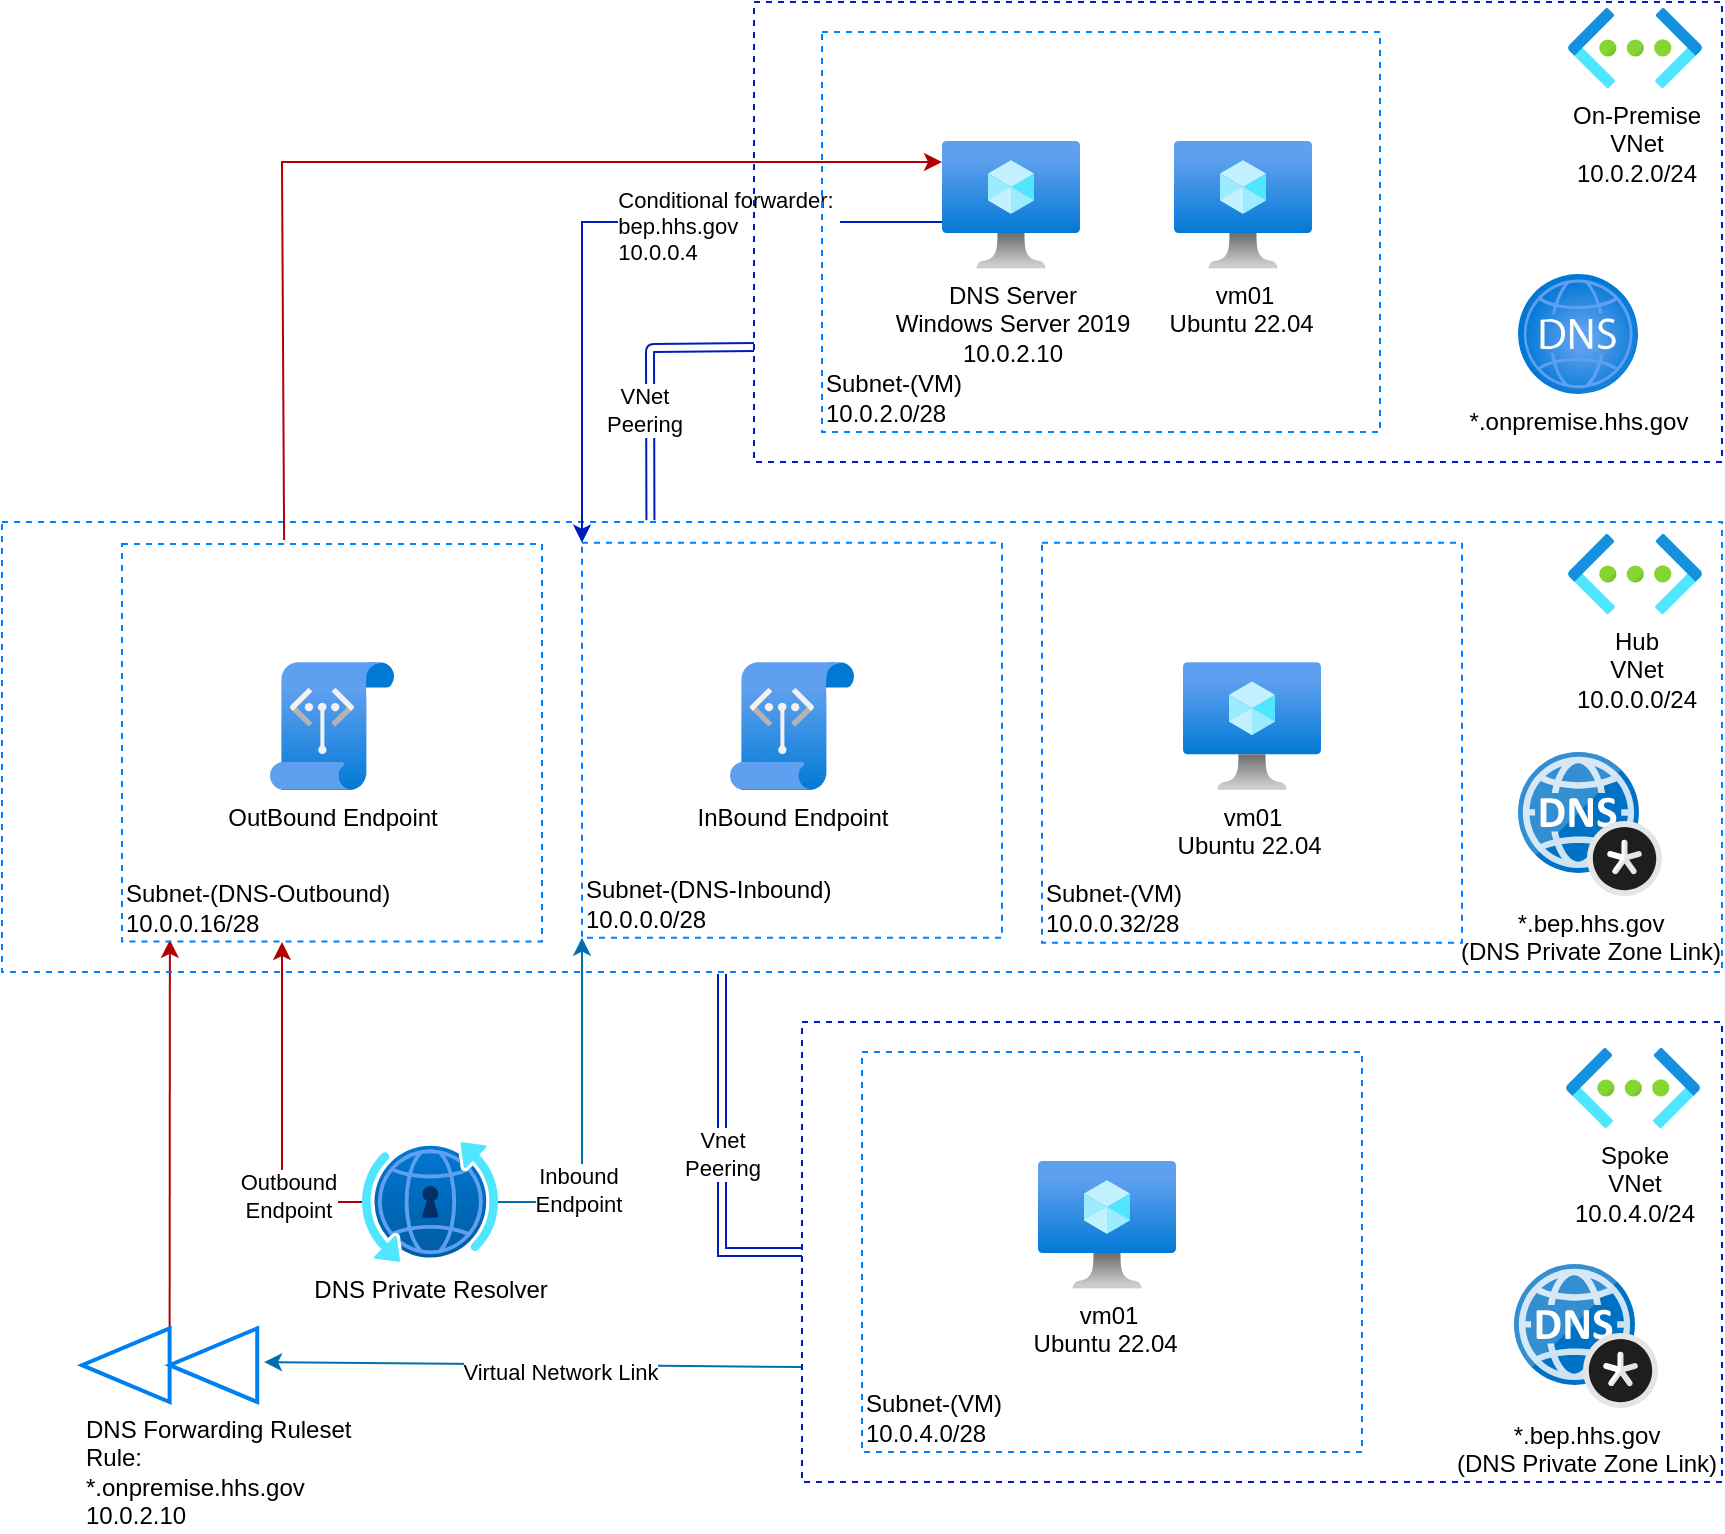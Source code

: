 <mxfile>
    <diagram id="-DPmXS76Umg-Spe6nsbr" name="PrivateResolver Demo">
        <mxGraphModel dx="778" dy="708" grid="0" gridSize="10" guides="1" tooltips="1" connect="1" arrows="1" fold="1" page="1" pageScale="1" pageWidth="1169" pageHeight="827" math="0" shadow="0">
            <root>
                <mxCell id="0"/>
                <mxCell id="1" parent="0"/>
                <mxCell id="A5Da7jHjknWkfX75Lmv2-71" style="edgeStyle=none;html=1;fillColor=#1ba1e2;strokeColor=#006EAF;exitX=0;exitY=0.75;exitDx=0;exitDy=0;entryX=-0.039;entryY=0.457;entryDx=0;entryDy=0;entryPerimeter=0;" parent="1" source="12" target="A5Da7jHjknWkfX75Lmv2-42" edge="1">
                    <mxGeometry relative="1" as="geometry">
                        <mxPoint x="373" y="847" as="targetPoint"/>
                    </mxGeometry>
                </mxCell>
                <mxCell id="A5Da7jHjknWkfX75Lmv2-72" value="Virtual Network Link" style="edgeLabel;html=1;align=center;verticalAlign=middle;resizable=0;points=[];" parent="A5Da7jHjknWkfX75Lmv2-71" vertex="1" connectable="0">
                    <mxGeometry x="-0.095" y="3" relative="1" as="geometry">
                        <mxPoint as="offset"/>
                    </mxGeometry>
                </mxCell>
                <mxCell id="A5Da7jHjknWkfX75Lmv2-77" style="edgeStyle=none;html=1;fillColor=#e51400;strokeColor=#B20000;entryX=0.114;entryY=0.996;entryDx=0;entryDy=0;entryPerimeter=0;" parent="1" source="A5Da7jHjknWkfX75Lmv2-42" target="25" edge="1">
                    <mxGeometry relative="1" as="geometry">
                        <mxPoint x="203" y="557" as="targetPoint"/>
                    </mxGeometry>
                </mxCell>
                <mxCell id="A5Da7jHjknWkfX75Lmv2-42" value="DNS Forwarding Ruleset&lt;br&gt;&lt;div style=&quot;&quot;&gt;Rule:&lt;/div&gt;*.onpremise.hhs.gov&lt;br&gt;10.0.2.10" style="html=1;verticalLabelPosition=bottom;align=left;labelBackgroundColor=#ffffff;verticalAlign=top;strokeWidth=2;strokeColor=#0080F0;shadow=0;dashed=0;shape=mxgraph.ios7.icons.forward;fillStyle=dots;fillColor=none;flipH=1;" parent="1" vertex="1">
                    <mxGeometry x="163" y="680.2" width="87.62" height="36.8" as="geometry"/>
                </mxCell>
                <mxCell id="A5Da7jHjknWkfX75Lmv2-79" style="edgeStyle=none;html=1;strokeColor=#B20000;" parent="1" source="A5Da7jHjknWkfX75Lmv2-43" edge="1">
                    <mxGeometry relative="1" as="geometry">
                        <Array as="points">
                            <mxPoint x="263" y="617"/>
                        </Array>
                        <mxPoint x="263" y="487" as="targetPoint"/>
                    </mxGeometry>
                </mxCell>
                <mxCell id="A5Da7jHjknWkfX75Lmv2-80" value="Outbound &lt;br&gt;Endpoint" style="edgeLabel;html=1;align=center;verticalAlign=middle;resizable=0;points=[];" parent="A5Da7jHjknWkfX75Lmv2-79" vertex="1" connectable="0">
                    <mxGeometry x="-0.487" y="-3" relative="1" as="geometry">
                        <mxPoint as="offset"/>
                    </mxGeometry>
                </mxCell>
                <mxCell id="A5Da7jHjknWkfX75Lmv2-82" style="edgeStyle=none;html=1;strokeColor=#006EAF;fillColor=#1ba1e2;entryX=0;entryY=1;entryDx=0;entryDy=0;" parent="1" source="A5Da7jHjknWkfX75Lmv2-43" target="24" edge="1">
                    <mxGeometry relative="1" as="geometry">
                        <mxPoint x="403" y="487" as="targetPoint"/>
                        <Array as="points">
                            <mxPoint x="413" y="617"/>
                        </Array>
                    </mxGeometry>
                </mxCell>
                <mxCell id="A5Da7jHjknWkfX75Lmv2-83" value="Inbound&lt;br&gt;Endpoint" style="edgeLabel;html=1;align=center;verticalAlign=middle;resizable=0;points=[];" parent="A5Da7jHjknWkfX75Lmv2-82" vertex="1" connectable="0">
                    <mxGeometry x="-0.446" y="2" relative="1" as="geometry">
                        <mxPoint as="offset"/>
                    </mxGeometry>
                </mxCell>
                <mxCell id="A5Da7jHjknWkfX75Lmv2-43" value="DNS Private Resolver" style="aspect=fixed;html=1;points=[];align=center;image;fontSize=12;image=img/lib/azure2/networking/DNS_Private_Resolver.svg;dashed=1;labelBackgroundColor=none;fillStyle=dots;strokeColor=#000000;fillColor=none;" parent="1" vertex="1">
                    <mxGeometry x="303" y="587" width="68" height="60" as="geometry"/>
                </mxCell>
                <mxCell id="A5Da7jHjknWkfX75Lmv2-54" value="" style="group" parent="1" vertex="1" connectable="0">
                    <mxGeometry x="463" y="527" width="520" height="230" as="geometry"/>
                </mxCell>
                <mxCell id="12" value="OnPremise&lt;br&gt;10.0.2.0/24" style="rounded=0;whiteSpace=wrap;html=1;dashed=1;labelBackgroundColor=none;fillStyle=dots;strokeColor=#001DBC;fillColor=none;verticalAlign=bottom;align=left;fontColor=#ffffff;" parent="A5Da7jHjknWkfX75Lmv2-54" vertex="1">
                    <mxGeometry x="60" width="460" height="230" as="geometry"/>
                </mxCell>
                <mxCell id="2" value="Spoke&lt;br&gt;VNet&lt;br&gt;10.0.4.0/24" style="aspect=fixed;html=1;points=[];align=center;image;fontSize=12;image=img/lib/azure2/networking/Virtual_Networks.svg;" parent="A5Da7jHjknWkfX75Lmv2-54" vertex="1">
                    <mxGeometry x="442" y="13" width="67" height="40" as="geometry"/>
                </mxCell>
                <mxCell id="39" value="&lt;div style=&quot;&quot;&gt;Subnet-(VM)&lt;/div&gt;&lt;div style=&quot;&quot;&gt;&lt;span style=&quot;background-color: initial;&quot;&gt;10.0.4.0/28&lt;/span&gt;&lt;/div&gt;" style="rounded=0;whiteSpace=wrap;html=1;strokeWidth=1;fillColor=none;container=1;movable=1;resizable=1;rotatable=1;deletable=1;editable=1;connectable=1;verticalAlign=bottom;align=left;dashed=1;strokeColor=#007FFF;fontColor=#000000;" parent="A5Da7jHjknWkfX75Lmv2-54" vertex="1">
                    <mxGeometry x="90" y="15" width="250" height="200" as="geometry">
                        <mxRectangle x="1210" y="330" width="50" height="40" as="alternateBounds"/>
                    </mxGeometry>
                </mxCell>
                <mxCell id="A5Da7jHjknWkfX75Lmv2-66" value="*.bep.hhs.gov&lt;br&gt;(DNS Private Zone Link)" style="sketch=0;aspect=fixed;html=1;points=[];align=center;image;fontSize=12;image=img/lib/mscae/DNS_Private_Zones.svg;dashed=1;labelBackgroundColor=none;fillStyle=dots;strokeColor=#000000;fillColor=none;" parent="A5Da7jHjknWkfX75Lmv2-54" vertex="1">
                    <mxGeometry x="416" y="121" width="72" height="72" as="geometry"/>
                </mxCell>
                <mxCell id="40" value="vm01&lt;br&gt;Ubuntu 22.04&amp;nbsp;" style="aspect=fixed;html=1;points=[];align=center;image;fontSize=12;image=img/lib/azure2/compute/Virtual_Machine.svg;labelBackgroundColor=none;container=0;" parent="A5Da7jHjknWkfX75Lmv2-54" vertex="1">
                    <mxGeometry x="178.001" y="69.37" width="69" height="64" as="geometry"/>
                </mxCell>
                <mxCell id="A5Da7jHjknWkfX75Lmv2-23" value="Out" style="rounded=0;whiteSpace=wrap;html=1;dashed=1;labelBackgroundColor=none;fillStyle=dots;strokeColor=#007FFF;fillColor=none;verticalAlign=bottom;align=left;fontColor=#ffffff;" parent="1" vertex="1">
                    <mxGeometry x="123" y="277" width="860" height="225" as="geometry"/>
                </mxCell>
                <mxCell id="A5Da7jHjknWkfX75Lmv2-40" value="Hub&lt;br&gt;VNet&lt;br&gt;10.0.0.0/24" style="aspect=fixed;html=1;points=[];align=center;image;fontSize=12;image=img/lib/azure2/networking/Virtual_Networks.svg;dashed=1;labelBackgroundColor=none;fillStyle=dots;strokeColor=#000000;fillColor=none;" parent="1" vertex="1">
                    <mxGeometry x="906" y="283" width="67" height="40" as="geometry"/>
                </mxCell>
                <mxCell id="A5Da7jHjknWkfX75Lmv2-85" style="edgeStyle=none;html=1;strokeColor=#B20000;rounded=0;exitX=0.386;exitY=-0.01;exitDx=0;exitDy=0;exitPerimeter=0;" parent="1" source="25" edge="1">
                    <mxGeometry relative="1" as="geometry">
                        <mxPoint x="593" y="97" as="targetPoint"/>
                        <Array as="points">
                            <mxPoint x="263" y="97"/>
                        </Array>
                        <mxPoint x="223" y="237" as="sourcePoint"/>
                    </mxGeometry>
                </mxCell>
                <mxCell id="A5Da7jHjknWkfX75Lmv2-86" style="edgeStyle=none;html=1;strokeColor=#001DBC;entryX=0;entryY=0;entryDx=0;entryDy=0;rounded=0;fillColor=#0050ef;" parent="1" target="24" edge="1">
                    <mxGeometry relative="1" as="geometry">
                        <mxPoint x="593" y="127" as="sourcePoint"/>
                        <Array as="points">
                            <mxPoint x="413" y="127"/>
                        </Array>
                        <mxPoint x="403" y="290.75" as="targetPoint"/>
                    </mxGeometry>
                </mxCell>
                <mxCell id="A5Da7jHjknWkfX75Lmv2-87" value="Conditional forwarder:&amp;nbsp;&lt;br&gt;&lt;div style=&quot;text-align: left;&quot;&gt;bep.hhs.gov&lt;/div&gt;&lt;div style=&quot;text-align: left;&quot;&gt;10.0.0.4&lt;/div&gt;" style="edgeLabel;html=1;align=center;verticalAlign=middle;resizable=0;points=[];" parent="A5Da7jHjknWkfX75Lmv2-86" vertex="1" connectable="0">
                    <mxGeometry x="-0.367" y="2" relative="1" as="geometry">
                        <mxPoint as="offset"/>
                    </mxGeometry>
                </mxCell>
                <mxCell id="A5Da7jHjknWkfX75Lmv2-88" value="Vnet&lt;br&gt;Peering" style="edgeStyle=none;rounded=0;html=1;strokeColor=#001DBC;exitX=0;exitY=0.5;exitDx=0;exitDy=0;shape=link;fillColor=#0050ef;" parent="1" source="12" edge="1">
                    <mxGeometry relative="1" as="geometry">
                        <mxPoint x="483" y="503" as="targetPoint"/>
                        <Array as="points">
                            <mxPoint x="483" y="642"/>
                        </Array>
                    </mxGeometry>
                </mxCell>
                <mxCell id="45" style="edgeStyle=none;html=1;exitX=0;exitY=0.75;exitDx=0;exitDy=0;entryX=0.377;entryY=-0.004;entryDx=0;entryDy=0;entryPerimeter=0;shape=link;fillColor=#0050ef;strokeColor=#001DBC;" parent="1" source="A5Da7jHjknWkfX75Lmv2-58" target="A5Da7jHjknWkfX75Lmv2-23" edge="1">
                    <mxGeometry relative="1" as="geometry">
                        <Array as="points">
                            <mxPoint x="447" y="190"/>
                        </Array>
                    </mxGeometry>
                </mxCell>
                <mxCell id="46" value="VNet&lt;br&gt;Peering" style="edgeLabel;html=1;align=center;verticalAlign=middle;resizable=0;points=[];" parent="45" vertex="1" connectable="0">
                    <mxGeometry x="0.202" y="-3" relative="1" as="geometry">
                        <mxPoint as="offset"/>
                    </mxGeometry>
                </mxCell>
                <mxCell id="A5Da7jHjknWkfX75Lmv2-58" value="OnPremise&lt;br&gt;10.0.2.0/24" style="rounded=0;whiteSpace=wrap;html=1;dashed=1;labelBackgroundColor=none;fillStyle=dots;strokeColor=#001DBC;fillColor=none;verticalAlign=bottom;align=left;fontColor=#ffffff;" parent="1" vertex="1">
                    <mxGeometry x="499" y="17" width="484" height="230" as="geometry"/>
                </mxCell>
                <mxCell id="A5Da7jHjknWkfX75Lmv2-59" value="On-Premise &lt;br&gt;VNet&lt;br&gt;&lt;div style=&quot;&quot;&gt;10.0.2.0/24&lt;/div&gt;" style="aspect=fixed;html=1;points=[];align=center;image;fontSize=12;image=img/lib/azure2/networking/Virtual_Networks.svg;" parent="1" vertex="1">
                    <mxGeometry x="906" y="20" width="67" height="40" as="geometry"/>
                </mxCell>
                <mxCell id="A5Da7jHjknWkfX75Lmv2-60" value="*.onpremise.hhs.gov" style="aspect=fixed;html=1;points=[];align=center;image;fontSize=12;image=img/lib/azure2/networking/DNS_Zones.svg;dashed=1;labelBackgroundColor=none;fillStyle=dots;strokeColor=#007FFF;fillColor=none;" parent="1" vertex="1">
                    <mxGeometry x="881" y="153" width="60" height="60" as="geometry"/>
                </mxCell>
                <mxCell id="24" value="&lt;div style=&quot;&quot;&gt;Subnet-(DNS-Inbound)&lt;/div&gt;&lt;div style=&quot;&quot;&gt;&lt;span style=&quot;background-color: initial;&quot;&gt;10.0.0.0/28&lt;/span&gt;&lt;/div&gt;" style="rounded=0;whiteSpace=wrap;html=1;strokeWidth=1;fillColor=none;container=1;movable=1;resizable=1;rotatable=1;deletable=1;editable=1;connectable=1;verticalAlign=bottom;align=left;dashed=1;strokeColor=#007FFF;fontColor=#000000;" parent="1" vertex="1">
                    <mxGeometry x="413" y="287.37" width="210" height="197.5" as="geometry">
                        <mxRectangle x="1210" y="330" width="50" height="40" as="alternateBounds"/>
                    </mxGeometry>
                </mxCell>
                <mxCell id="A5Da7jHjknWkfX75Lmv2-30" value="InBound Endpoint" style="aspect=fixed;html=1;points=[];align=center;image;fontSize=12;image=img/lib/azure2/networking/Service_Endpoint_Policies.svg;dashed=1;labelBackgroundColor=none;fillStyle=dots;strokeColor=#000000;fillColor=none;" parent="1" vertex="1">
                    <mxGeometry x="487" y="347" width="62" height="64" as="geometry"/>
                </mxCell>
                <mxCell id="25" value="&lt;div style=&quot;&quot;&gt;Subnet-(DNS-Outbound)&lt;/div&gt;&lt;div style=&quot;&quot;&gt;&lt;span style=&quot;background-color: initial;&quot;&gt;10.0.0.16/28&lt;/span&gt;&lt;/div&gt;" style="rounded=0;whiteSpace=wrap;html=1;strokeWidth=1;fillColor=none;container=1;movable=1;resizable=1;rotatable=1;deletable=1;editable=1;connectable=1;verticalAlign=bottom;align=left;dashed=1;strokeColor=#007FFF;fontColor=#000000;" parent="1" vertex="1">
                    <mxGeometry x="183" y="287.99" width="210" height="198.75" as="geometry">
                        <mxRectangle x="1210" y="330" width="50" height="40" as="alternateBounds"/>
                    </mxGeometry>
                </mxCell>
                <mxCell id="27" value="OutBound Endpoint" style="aspect=fixed;html=1;points=[];align=center;image;fontSize=12;image=img/lib/azure2/networking/Service_Endpoint_Policies.svg;dashed=1;labelBackgroundColor=none;fillStyle=dots;strokeColor=#000000;fillColor=none;" parent="1" vertex="1">
                    <mxGeometry x="257" y="347" width="62" height="64" as="geometry"/>
                </mxCell>
                <mxCell id="21" value="&lt;div style=&quot;&quot;&gt;Subnet-(VM)&lt;/div&gt;&lt;div style=&quot;&quot;&gt;&lt;span style=&quot;background-color: initial;&quot;&gt;10.0.0.32/28&lt;/span&gt;&lt;/div&gt;" style="rounded=0;whiteSpace=wrap;html=1;strokeWidth=1;fillColor=none;container=1;movable=1;resizable=1;rotatable=1;deletable=1;editable=1;connectable=1;verticalAlign=bottom;align=left;dashed=1;strokeColor=#007FFF;fontColor=#000000;" parent="1" vertex="1">
                    <mxGeometry x="643" y="287.37" width="210" height="200" as="geometry">
                        <mxRectangle x="1210" y="330" width="50" height="40" as="alternateBounds"/>
                    </mxGeometry>
                </mxCell>
                <mxCell id="A5Da7jHjknWkfX75Lmv2-62" value="vm01&lt;br&gt;Ubuntu 22.04&amp;nbsp;" style="aspect=fixed;html=1;points=[];align=center;image;fontSize=12;image=img/lib/azure2/compute/Virtual_Machine.svg;labelBackgroundColor=none;" parent="1" vertex="1">
                    <mxGeometry x="713.5" y="347" width="69" height="64" as="geometry"/>
                </mxCell>
                <mxCell id="35" value="&lt;div style=&quot;&quot;&gt;Subnet-(VM)&lt;/div&gt;&lt;div style=&quot;&quot;&gt;&lt;span style=&quot;background-color: initial;&quot;&gt;10.0.2.0/28&lt;/span&gt;&lt;/div&gt;" style="rounded=0;whiteSpace=wrap;html=1;strokeWidth=1;fillColor=none;container=0;movable=1;resizable=1;rotatable=1;deletable=1;editable=1;connectable=1;verticalAlign=bottom;align=left;dashed=1;strokeColor=#007FFF;fontColor=#000000;" parent="1" vertex="1">
                    <mxGeometry x="533" y="32" width="279" height="200" as="geometry">
                        <mxRectangle x="1210" y="330" width="50" height="40" as="alternateBounds"/>
                    </mxGeometry>
                </mxCell>
                <mxCell id="42" value="*.bep.hhs.gov&lt;br&gt;(DNS Private Zone Link)" style="sketch=0;aspect=fixed;html=1;points=[];align=center;image;fontSize=12;image=img/lib/mscae/DNS_Private_Zones.svg;dashed=1;labelBackgroundColor=none;fillStyle=dots;strokeColor=#000000;fillColor=none;" parent="1" vertex="1">
                    <mxGeometry x="881" y="392" width="72" height="72" as="geometry"/>
                </mxCell>
                <mxCell id="36" value="vm01&lt;br&gt;Ubuntu 22.04&amp;nbsp;" style="aspect=fixed;html=1;points=[];align=center;image;fontSize=12;image=img/lib/azure2/compute/Virtual_Machine.svg;labelBackgroundColor=none;container=0;" parent="1" vertex="1">
                    <mxGeometry x="709.001" y="86.37" width="69" height="64" as="geometry"/>
                </mxCell>
                <mxCell id="38" value="DNS Server&lt;br&gt;Windows Server 2019&lt;br&gt;10.0.2.10" style="aspect=fixed;html=1;points=[];align=center;image;fontSize=12;image=img/lib/azure2/compute/Virtual_Machine.svg;labelBackgroundColor=none;" parent="1" vertex="1">
                    <mxGeometry x="593" y="86.37" width="69" height="64" as="geometry"/>
                </mxCell>
            </root>
        </mxGraphModel>
    </diagram>
    <diagram id="zxqguAOSIUkq-bdtBaQS" name="Azure Example">
        <mxGraphModel dx="1052" dy="708" grid="1" gridSize="10" guides="1" tooltips="1" connect="1" arrows="1" fold="1" page="1" pageScale="1" pageWidth="850" pageHeight="1100" math="0" shadow="0">
            <root>
                <mxCell id="0"/>
                <mxCell id="1" parent="0"/>
                <mxCell id="7PEQJ0GNF5ol1b0nWfgi-1" value="" style="rounded=0;whiteSpace=wrap;html=1;fillColor=none;dashed=1;labelBackgroundColor=none;" parent="1" vertex="1">
                    <mxGeometry x="160" y="40" width="1170" height="370" as="geometry"/>
                </mxCell>
                <mxCell id="7PEQJ0GNF5ol1b0nWfgi-2" style="edgeStyle=orthogonalEdgeStyle;rounded=0;orthogonalLoop=1;jettySize=auto;html=1;dashed=1;labelBackgroundColor=none;" parent="1" source="7PEQJ0GNF5ol1b0nWfgi-40" target="7PEQJ0GNF5ol1b0nWfgi-24" edge="1">
                    <mxGeometry relative="1" as="geometry"/>
                </mxCell>
                <mxCell id="7PEQJ0GNF5ol1b0nWfgi-3" style="edgeStyle=orthogonalEdgeStyle;rounded=0;orthogonalLoop=1;jettySize=auto;html=1;endArrow=none;endFill=0;fillColor=#dae8fc;strokeColor=#6c8ebf;labelBackgroundColor=none;" parent="1" source="7PEQJ0GNF5ol1b0nWfgi-40" target="7PEQJ0GNF5ol1b0nWfgi-26" edge="1">
                    <mxGeometry relative="1" as="geometry">
                        <Array as="points">
                            <mxPoint x="730" y="190"/>
                            <mxPoint x="730" y="190"/>
                        </Array>
                    </mxGeometry>
                </mxCell>
                <mxCell id="7PEQJ0GNF5ol1b0nWfgi-4" value="Metric Data&lt;br&gt;Audit &amp;amp; Diagnostic Logs" style="edgeStyle=orthogonalEdgeStyle;rounded=0;orthogonalLoop=1;jettySize=auto;html=1;labelBackgroundColor=none;dashed=1;" parent="1" source="7PEQJ0GNF5ol1b0nWfgi-40" target="7PEQJ0GNF5ol1b0nWfgi-36" edge="1">
                    <mxGeometry relative="1" as="geometry">
                        <Array as="points">
                            <mxPoint x="1110" y="125"/>
                            <mxPoint x="1110" y="125"/>
                        </Array>
                    </mxGeometry>
                </mxCell>
                <mxCell id="7PEQJ0GNF5ol1b0nWfgi-5" style="edgeStyle=orthogonalEdgeStyle;rounded=0;orthogonalLoop=1;jettySize=auto;html=1;fillColor=#dae8fc;strokeColor=#6c8ebf;labelBackgroundColor=none;" parent="1" source="7PEQJ0GNF5ol1b0nWfgi-8" target="7PEQJ0GNF5ol1b0nWfgi-40" edge="1">
                    <mxGeometry relative="1" as="geometry">
                        <Array as="points">
                            <mxPoint x="710" y="120"/>
                            <mxPoint x="710" y="120"/>
                        </Array>
                    </mxGeometry>
                </mxCell>
                <mxCell id="7PEQJ0GNF5ol1b0nWfgi-6" style="edgeStyle=orthogonalEdgeStyle;rounded=0;orthogonalLoop=1;jettySize=auto;html=1;dashed=1;labelBackgroundColor=none;entryX=0.5;entryY=1;entryDx=0;entryDy=0;" parent="1" source="7PEQJ0GNF5ol1b0nWfgi-8" target="7PEQJ0GNF5ol1b0nWfgi-36" edge="1">
                    <mxGeometry relative="1" as="geometry">
                        <mxPoint x="1250" y="300" as="targetPoint"/>
                        <Array as="points">
                            <mxPoint x="458" y="340"/>
                            <mxPoint x="1250" y="340"/>
                        </Array>
                    </mxGeometry>
                </mxCell>
                <mxCell id="7PEQJ0GNF5ol1b0nWfgi-7" value="Diagnostic Logs &amp;amp; Metric Data" style="edgeLabel;html=1;align=center;verticalAlign=middle;resizable=0;points=[];labelBackgroundColor=none;" parent="7PEQJ0GNF5ol1b0nWfgi-6" vertex="1" connectable="0">
                    <mxGeometry x="-0.561" relative="1" as="geometry">
                        <mxPoint x="6" y="-7" as="offset"/>
                    </mxGeometry>
                </mxCell>
                <mxCell id="7PEQJ0GNF5ol1b0nWfgi-8" value="" style="rounded=0;whiteSpace=wrap;html=1;dashed=1;labelBackgroundColor=none;fillColor=#E6E6E6;strokeColor=none;" parent="1" vertex="1">
                    <mxGeometry x="290" y="100.5" width="336" height="180" as="geometry"/>
                </mxCell>
                <mxCell id="7PEQJ0GNF5ol1b0nWfgi-9" value="" style="rounded=0;whiteSpace=wrap;html=1;dashed=1;fillColor=#E6E6E6;strokeColor=none;labelBackgroundColor=none;" parent="1" vertex="1">
                    <mxGeometry x="300" y="290" width="140" height="85" as="geometry"/>
                </mxCell>
                <mxCell id="7PEQJ0GNF5ol1b0nWfgi-10" value="Azure Active Directory" style="aspect=fixed;html=1;points=[];align=center;image;fontSize=12;image=img/lib/azure2/identity/Azure_Active_Directory.svg;fontFamily=Helvetica;fontColor=default;strokeColor=none;fillColor=#00BEF2;labelPosition=center;verticalLabelPosition=top;verticalAlign=bottom;labelBackgroundColor=none;" parent="1" vertex="1">
                    <mxGeometry x="49.75" y="20" width="62.5" height="70" as="geometry"/>
                </mxCell>
                <mxCell id="7PEQJ0GNF5ol1b0nWfgi-11" value="DNS Lookup" style="edgeStyle=orthogonalEdgeStyle;rounded=0;orthogonalLoop=1;jettySize=auto;html=1;dashed=1;labelBackgroundColor=none;" parent="1" source="7PEQJ0GNF5ol1b0nWfgi-14" target="7PEQJ0GNF5ol1b0nWfgi-15" edge="1">
                    <mxGeometry relative="1" as="geometry"/>
                </mxCell>
                <mxCell id="7PEQJ0GNF5ol1b0nWfgi-12" value="Authentication" style="edgeStyle=orthogonalEdgeStyle;rounded=0;orthogonalLoop=1;jettySize=auto;html=1;dashed=1;labelBackgroundColor=none;" parent="1" source="7PEQJ0GNF5ol1b0nWfgi-14" target="7PEQJ0GNF5ol1b0nWfgi-10" edge="1">
                    <mxGeometry relative="1" as="geometry"/>
                </mxCell>
                <mxCell id="7PEQJ0GNF5ol1b0nWfgi-13" style="edgeStyle=orthogonalEdgeStyle;rounded=0;orthogonalLoop=1;jettySize=auto;html=1;fillColor=#dae8fc;strokeColor=#6c8ebf;labelBackgroundColor=none;" parent="1" source="7PEQJ0GNF5ol1b0nWfgi-14" target="7PEQJ0GNF5ol1b0nWfgi-17" edge="1">
                    <mxGeometry relative="1" as="geometry"/>
                </mxCell>
                <mxCell id="7PEQJ0GNF5ol1b0nWfgi-14" value="Internet" style="shape=image;html=1;verticalAlign=middle;verticalLabelPosition=middle;labelBackgroundColor=none;imageAspect=0;aspect=fixed;image=https://cdn4.iconfinder.com/data/icons/for-your-interface-free-samples/128/Globe-128.png;labelPosition=left;align=right;" parent="1" vertex="1">
                    <mxGeometry x="47.25" y="171" width="65" height="65" as="geometry"/>
                </mxCell>
                <mxCell id="7PEQJ0GNF5ol1b0nWfgi-15" value="Azure DNS" style="aspect=fixed;html=1;points=[];align=center;image;fontSize=12;image=img/lib/azure2/networking/DNS_Zones.svg;labelBackgroundColor=none;" parent="1" vertex="1">
                    <mxGeometry x="55.63" y="330" width="48.25" height="48.25" as="geometry"/>
                </mxCell>
                <mxCell id="7PEQJ0GNF5ol1b0nWfgi-16" style="edgeStyle=orthogonalEdgeStyle;rounded=0;orthogonalLoop=1;jettySize=auto;html=1;fillColor=#dae8fc;strokeColor=#6c8ebf;labelBackgroundColor=none;" parent="1" source="7PEQJ0GNF5ol1b0nWfgi-17" target="7PEQJ0GNF5ol1b0nWfgi-33" edge="1">
                    <mxGeometry relative="1" as="geometry">
                        <Array as="points">
                            <mxPoint x="290" y="204"/>
                            <mxPoint x="290" y="204"/>
                        </Array>
                    </mxGeometry>
                </mxCell>
                <mxCell id="7PEQJ0GNF5ol1b0nWfgi-17" value="Azure Front Door&lt;br&gt;WAF&lt;br&gt;CDN" style="aspect=fixed;html=1;points=[];align=center;image;fontSize=12;image=img/lib/azure2/networking/Front_Doors.svg;labelPosition=center;verticalLabelPosition=top;verticalAlign=bottom;labelBackgroundColor=none;" parent="1" vertex="1">
                    <mxGeometry x="191" y="174" width="68" height="60" as="geometry"/>
                </mxCell>
                <mxCell id="7PEQJ0GNF5ol1b0nWfgi-18" style="edgeStyle=orthogonalEdgeStyle;rounded=0;orthogonalLoop=1;jettySize=auto;html=1;fillColor=#dae8fc;strokeColor=#6c8ebf;labelBackgroundColor=none;" parent="1" source="7PEQJ0GNF5ol1b0nWfgi-33" target="7PEQJ0GNF5ol1b0nWfgi-20" edge="1">
                    <mxGeometry relative="1" as="geometry">
                        <Array as="points">
                            <mxPoint x="410" y="204"/>
                            <mxPoint x="410" y="204"/>
                        </Array>
                    </mxGeometry>
                </mxCell>
                <mxCell id="7PEQJ0GNF5ol1b0nWfgi-19" style="edgeStyle=orthogonalEdgeStyle;rounded=0;orthogonalLoop=1;jettySize=auto;html=1;fillColor=#dae8fc;strokeColor=#6c8ebf;labelBackgroundColor=none;" parent="1" source="7PEQJ0GNF5ol1b0nWfgi-20" target="7PEQJ0GNF5ol1b0nWfgi-30" edge="1">
                    <mxGeometry relative="1" as="geometry">
                        <Array as="points">
                            <mxPoint x="520" y="204"/>
                            <mxPoint x="520" y="204"/>
                        </Array>
                    </mxGeometry>
                </mxCell>
                <mxCell id="7PEQJ0GNF5ol1b0nWfgi-20" value="Queue" style="verticalLabelPosition=top;html=1;verticalAlign=bottom;align=center;strokeColor=none;fillColor=#00BEF2;shape=mxgraph.azure.storage_queue;labelPosition=center;labelBackgroundColor=none;" parent="1" vertex="1">
                    <mxGeometry x="437" y="181.5" width="50" height="45" as="geometry"/>
                </mxCell>
                <mxCell id="7PEQJ0GNF5ol1b0nWfgi-21" style="edgeStyle=orthogonalEdgeStyle;rounded=0;orthogonalLoop=1;jettySize=auto;html=1;fillColor=#dae8fc;strokeColor=#6c8ebf;labelBackgroundColor=none;" parent="1" source="7PEQJ0GNF5ol1b0nWfgi-22" target="7PEQJ0GNF5ol1b0nWfgi-17" edge="1">
                    <mxGeometry relative="1" as="geometry"/>
                </mxCell>
                <mxCell id="7PEQJ0GNF5ol1b0nWfgi-22" value="Blob" style="verticalLabelPosition=bottom;html=1;verticalAlign=top;align=center;strokeColor=none;fillColor=#00BEF2;shape=mxgraph.azure.storage_blob;labelBackgroundColor=none;" parent="1" vertex="1">
                    <mxGeometry x="310" y="305" width="50" height="45" as="geometry"/>
                </mxCell>
                <mxCell id="7PEQJ0GNF5ol1b0nWfgi-23" style="edgeStyle=orthogonalEdgeStyle;rounded=0;orthogonalLoop=1;jettySize=auto;html=1;fillColor=#dae8fc;strokeColor=#6c8ebf;labelBackgroundColor=none;" parent="1" source="7PEQJ0GNF5ol1b0nWfgi-24" target="7PEQJ0GNF5ol1b0nWfgi-8" edge="1">
                    <mxGeometry relative="1" as="geometry">
                        <Array as="points">
                            <mxPoint x="680" y="264"/>
                            <mxPoint x="680" y="264"/>
                        </Array>
                    </mxGeometry>
                </mxCell>
                <mxCell id="7PEQJ0GNF5ol1b0nWfgi-24" value="Azure Search" style="aspect=fixed;html=1;points=[];align=center;image;fontSize=12;image=img/lib/azure2/app_services/Search_Services.svg;labelBackgroundColor=none;" parent="1" vertex="1">
                    <mxGeometry x="854" y="236" width="72" height="52" as="geometry"/>
                </mxCell>
                <mxCell id="7PEQJ0GNF5ol1b0nWfgi-25" style="rounded=0;orthogonalLoop=1;jettySize=auto;html=1;edgeStyle=orthogonalEdgeStyle;fillColor=#dae8fc;strokeColor=#6c8ebf;labelBackgroundColor=none;" parent="1" source="7PEQJ0GNF5ol1b0nWfgi-26" target="7PEQJ0GNF5ol1b0nWfgi-8" edge="1">
                    <mxGeometry relative="1" as="geometry">
                        <Array as="points">
                            <mxPoint x="640" y="190"/>
                            <mxPoint x="640" y="190"/>
                        </Array>
                    </mxGeometry>
                </mxCell>
                <mxCell id="7PEQJ0GNF5ol1b0nWfgi-26" value="Redis Cache" style="aspect=fixed;html=1;points=[];align=center;image;fontSize=12;image=img/lib/azure2/databases/Cache_Redis.svg;labelBackgroundColor=none;" parent="1" vertex="1">
                    <mxGeometry x="650" y="160" width="64" height="52" as="geometry"/>
                </mxCell>
                <mxCell id="7PEQJ0GNF5ol1b0nWfgi-27" value="Static Content" style="aspect=fixed;html=1;points=[];align=center;image;fontSize=12;image=img/lib/azure2/general/File.svg;labelBackgroundColor=none;" parent="1" vertex="1">
                    <mxGeometry x="379" y="305" width="36.51" height="45" as="geometry"/>
                </mxCell>
                <mxCell id="7PEQJ0GNF5ol1b0nWfgi-28" value="Resource Group" style="aspect=fixed;html=1;points=[];align=center;image;fontSize=12;image=img/lib/azure2/general/Resource_Groups.svg;dashed=1;fillColor=none;labelBackgroundColor=none;" parent="1" vertex="1">
                    <mxGeometry x="150" y="390" width="30" height="28.24" as="geometry"/>
                </mxCell>
                <mxCell id="7PEQJ0GNF5ol1b0nWfgi-29" value="" style="group;labelBackgroundColor=none;strokeColor=none;" parent="1" vertex="1" connectable="0">
                    <mxGeometry x="525" y="111" width="90" height="159" as="geometry"/>
                </mxCell>
                <mxCell id="7PEQJ0GNF5ol1b0nWfgi-30" value="" style="rounded=0;whiteSpace=wrap;html=1;dashed=1;labelBackgroundColor=none;fillColor=#FFFFFF;labelPosition=center;verticalLabelPosition=top;align=center;verticalAlign=bottom;spacingTop=0;spacingBottom=-35;strokeColor=none;" parent="7PEQJ0GNF5ol1b0nWfgi-29" vertex="1">
                    <mxGeometry width="90" height="159" as="geometry"/>
                </mxCell>
                <mxCell id="7PEQJ0GNF5ol1b0nWfgi-31" value="Function App" style="aspect=fixed;html=1;points=[];align=center;image;fontSize=12;image=img/lib/azure2/compute/Function_Apps.svg;labelPosition=center;verticalLabelPosition=top;verticalAlign=bottom;labelBackgroundColor=none;" parent="7PEQJ0GNF5ol1b0nWfgi-29" vertex="1">
                    <mxGeometry x="11" y="83" width="68" height="60" as="geometry"/>
                </mxCell>
                <mxCell id="7PEQJ0GNF5ol1b0nWfgi-32" value="" style="group;labelBackgroundColor=none;strokeColor=none;" parent="1" vertex="1" connectable="0">
                    <mxGeometry x="303" y="111" width="90" height="159" as="geometry"/>
                </mxCell>
                <mxCell id="7PEQJ0GNF5ol1b0nWfgi-33" value="App Service Plan" style="rounded=0;whiteSpace=wrap;html=1;dashed=1;labelBackgroundColor=none;fillColor=#FFFFFF;labelPosition=center;verticalLabelPosition=top;align=center;verticalAlign=bottom;spacingTop=0;spacingBottom=-35;strokeColor=none;" parent="7PEQJ0GNF5ol1b0nWfgi-32" vertex="1">
                    <mxGeometry width="90" height="159" as="geometry"/>
                </mxCell>
                <mxCell id="7PEQJ0GNF5ol1b0nWfgi-34" value="Web App" style="aspect=fixed;html=1;points=[];align=center;image;fontSize=12;image=img/lib/azure2/compute/App_Services.svg;labelPosition=center;verticalLabelPosition=top;verticalAlign=bottom;labelBackgroundColor=none;" parent="7PEQJ0GNF5ol1b0nWfgi-32" vertex="1">
                    <mxGeometry x="13" y="81" width="64" height="64" as="geometry"/>
                </mxCell>
                <mxCell id="7PEQJ0GNF5ol1b0nWfgi-35" value="" style="group;labelBackgroundColor=none;strokeColor=none;" parent="1" vertex="1" connectable="0">
                    <mxGeometry x="1190" y="50" width="120" height="230" as="geometry"/>
                </mxCell>
                <mxCell id="7PEQJ0GNF5ol1b0nWfgi-36" value="" style="rounded=0;whiteSpace=wrap;html=1;dashed=1;labelBackgroundColor=none;fillColor=#E6E6E6;strokeColor=none;" parent="7PEQJ0GNF5ol1b0nWfgi-35" vertex="1">
                    <mxGeometry width="120" height="230" as="geometry"/>
                </mxCell>
                <mxCell id="7PEQJ0GNF5ol1b0nWfgi-37" value="Azure Monitor" style="aspect=fixed;html=1;points=[];align=center;image;fontSize=12;image=img/lib/azure2/management_governance/Monitor.svg;dashed=1;labelBackgroundColor=none;fillColor=#FFFFFF;" parent="7PEQJ0GNF5ol1b0nWfgi-35" vertex="1">
                    <mxGeometry x="28" y="15" width="64" height="64" as="geometry"/>
                </mxCell>
                <mxCell id="7PEQJ0GNF5ol1b0nWfgi-38" value="Log Analytics" style="aspect=fixed;html=1;points=[];align=center;image;fontSize=12;image=img/lib/azure2/analytics/Log_Analytics_Workspaces.svg;dashed=1;labelBackgroundColor=none;fillColor=#FFFFFF;" parent="7PEQJ0GNF5ol1b0nWfgi-35" vertex="1">
                    <mxGeometry x="28" y="120" width="64" height="64" as="geometry"/>
                </mxCell>
                <mxCell id="7PEQJ0GNF5ol1b0nWfgi-39" value="" style="group;labelBackgroundColor=none;strokeColor=none;" parent="1" vertex="1" connectable="0">
                    <mxGeometry x="740" y="50" width="300" height="150" as="geometry"/>
                </mxCell>
                <mxCell id="7PEQJ0GNF5ol1b0nWfgi-40" value="" style="rounded=0;whiteSpace=wrap;html=1;dashed=1;labelBackgroundColor=none;fillColor=#E6E6E6;strokeColor=none;" parent="7PEQJ0GNF5ol1b0nWfgi-39" vertex="1">
                    <mxGeometry width="300" height="150" as="geometry"/>
                </mxCell>
                <mxCell id="7PEQJ0GNF5ol1b0nWfgi-41" value="Azure SQL Database" style="aspect=fixed;html=1;points=[];align=center;image;fontSize=12;image=img/lib/azure2/databases/SQL_Database.svg;labelBackgroundColor=none;" parent="7PEQJ0GNF5ol1b0nWfgi-39" vertex="1">
                    <mxGeometry x="50" y="10" width="48" height="64" as="geometry"/>
                </mxCell>
                <mxCell id="7PEQJ0GNF5ol1b0nWfgi-42" value="Azure Cosmos Database" style="aspect=fixed;html=1;points=[];align=center;image;fontSize=12;image=img/lib/azure2/databases/Azure_Cosmos_DB.svg;labelBackgroundColor=none;" parent="7PEQJ0GNF5ol1b0nWfgi-39" vertex="1">
                    <mxGeometry x="190" y="10" width="64" height="64" as="geometry"/>
                </mxCell>
                <mxCell id="7PEQJ0GNF5ol1b0nWfgi-43" value="" style="rounded=0;whiteSpace=wrap;html=1;dashed=1;labelBackgroundColor=none;fillColor=#E6E6E6;strokeColor=none;" parent="1" vertex="1">
                    <mxGeometry x="294" y="480" width="336" height="180" as="geometry"/>
                </mxCell>
                <mxCell id="7PEQJ0GNF5ol1b0nWfgi-44" style="edgeStyle=orthogonalEdgeStyle;rounded=0;orthogonalLoop=1;jettySize=auto;html=1;fillColor=#dae8fc;strokeColor=#6c8ebf;labelBackgroundColor=none;" parent="1" source="7PEQJ0GNF5ol1b0nWfgi-51" target="7PEQJ0GNF5ol1b0nWfgi-46" edge="1">
                    <mxGeometry relative="1" as="geometry">
                        <Array as="points">
                            <mxPoint x="414" y="583.5"/>
                            <mxPoint x="414" y="583.5"/>
                        </Array>
                    </mxGeometry>
                </mxCell>
                <mxCell id="7PEQJ0GNF5ol1b0nWfgi-45" style="edgeStyle=orthogonalEdgeStyle;rounded=0;orthogonalLoop=1;jettySize=auto;html=1;fillColor=#dae8fc;strokeColor=#6c8ebf;labelBackgroundColor=none;" parent="1" source="7PEQJ0GNF5ol1b0nWfgi-46" target="7PEQJ0GNF5ol1b0nWfgi-48" edge="1">
                    <mxGeometry relative="1" as="geometry">
                        <Array as="points">
                            <mxPoint x="524" y="583.5"/>
                            <mxPoint x="524" y="583.5"/>
                        </Array>
                    </mxGeometry>
                </mxCell>
                <mxCell id="7PEQJ0GNF5ol1b0nWfgi-46" value="Queue" style="verticalLabelPosition=top;html=1;verticalAlign=bottom;align=center;strokeColor=none;fillColor=#00BEF2;shape=mxgraph.azure.storage_queue;labelPosition=center;labelBackgroundColor=none;" parent="1" vertex="1">
                    <mxGeometry x="441" y="561" width="50" height="45" as="geometry"/>
                </mxCell>
                <mxCell id="7PEQJ0GNF5ol1b0nWfgi-47" value="" style="group;labelBackgroundColor=none;strokeColor=none;" parent="1" vertex="1" connectable="0">
                    <mxGeometry x="529" y="490.5" width="90" height="159" as="geometry"/>
                </mxCell>
                <mxCell id="7PEQJ0GNF5ol1b0nWfgi-48" value="" style="rounded=0;whiteSpace=wrap;html=1;dashed=1;labelBackgroundColor=none;fillColor=#FFFFFF;labelPosition=center;verticalLabelPosition=top;align=center;verticalAlign=bottom;spacingTop=0;spacingBottom=-35;strokeColor=none;" parent="7PEQJ0GNF5ol1b0nWfgi-47" vertex="1">
                    <mxGeometry width="90" height="159" as="geometry"/>
                </mxCell>
                <mxCell id="7PEQJ0GNF5ol1b0nWfgi-49" value="Function App" style="aspect=fixed;html=1;points=[];align=center;image;fontSize=12;image=img/lib/azure2/compute/Function_Apps.svg;labelPosition=center;verticalLabelPosition=top;verticalAlign=bottom;labelBackgroundColor=none;" parent="7PEQJ0GNF5ol1b0nWfgi-47" vertex="1">
                    <mxGeometry x="11" y="83" width="68" height="60" as="geometry"/>
                </mxCell>
                <mxCell id="7PEQJ0GNF5ol1b0nWfgi-50" value="" style="group;labelBackgroundColor=none;strokeColor=none;" parent="1" vertex="1" connectable="0">
                    <mxGeometry x="307" y="490.5" width="90" height="159" as="geometry"/>
                </mxCell>
                <mxCell id="7PEQJ0GNF5ol1b0nWfgi-51" value="App Service Plan" style="rounded=0;whiteSpace=wrap;html=1;dashed=1;labelBackgroundColor=none;fillColor=#FFFFFF;labelPosition=center;verticalLabelPosition=top;align=center;verticalAlign=bottom;spacingTop=0;spacingBottom=-35;strokeColor=none;" parent="7PEQJ0GNF5ol1b0nWfgi-50" vertex="1">
                    <mxGeometry width="90" height="159" as="geometry"/>
                </mxCell>
                <mxCell id="7PEQJ0GNF5ol1b0nWfgi-52" value="Web App" style="aspect=fixed;html=1;points=[];align=center;image;fontSize=12;image=img/lib/azure2/compute/App_Services.svg;labelPosition=center;verticalLabelPosition=top;verticalAlign=bottom;labelBackgroundColor=none;" parent="7PEQJ0GNF5ol1b0nWfgi-50" vertex="1">
                    <mxGeometry x="13" y="81" width="64" height="64" as="geometry"/>
                </mxCell>
            </root>
        </mxGraphModel>
    </diagram>
    <diagram id="2ynr90GHj4ZYSjGLNhtd" name="TIERS networking">
        <mxGraphModel dx="1254" dy="708" grid="1" gridSize="10" guides="1" tooltips="1" connect="1" arrows="1" fold="1" page="1" pageScale="1" pageWidth="1100" pageHeight="850" math="0" shadow="0">
            <root>
                <mxCell id="0"/>
                <mxCell id="1" parent="0"/>
                <mxCell id="sDJI6eV0u0uD7m1CpdAG-42" value="&lt;b&gt;&lt;font style=&quot;font-size: 14px;&quot;&gt;Internet&lt;/font&gt;&lt;/b&gt;" style="html=1;verticalLabelPosition=middle;align=center;labelBackgroundColor=#ffffff;verticalAlign=middle;strokeWidth=2;strokeColor=#B3B3B3;shadow=0;dashed=0;shape=mxgraph.ios7.icons.cloud;labelPosition=center;" vertex="1" parent="1">
                    <mxGeometry x="640" y="10" width="260" height="100" as="geometry"/>
                </mxCell>
                <mxCell id="sDJI6eV0u0uD7m1CpdAG-2" value="TIERS Cloud" style="points=[[0,0],[0.25,0],[0.5,0],[0.75,0],[1,0],[1,0.25],[1,0.5],[1,0.75],[1,1],[0.75,1],[0.5,1],[0.25,1],[0,1],[0,0.75],[0,0.5],[0,0.25]];outlineConnect=0;gradientColor=none;html=1;whiteSpace=wrap;fontSize=12;fontStyle=0;container=1;pointerEvents=0;collapsible=0;recursiveResize=0;shape=mxgraph.aws4.group;grIcon=mxgraph.aws4.group_aws_cloud_alt;strokeColor=#232F3E;fillColor=none;verticalAlign=top;align=left;spacingLeft=30;fontColor=#232F3E;dashed=0;" vertex="1" parent="1">
                    <mxGeometry x="50" y="80" width="210.96" height="206" as="geometry"/>
                </mxCell>
                <mxCell id="sDJI6eV0u0uD7m1CpdAG-27" value="AWS Transit Gateway" style="sketch=0;points=[[0,0,0],[0.25,0,0],[0.5,0,0],[0.75,0,0],[1,0,0],[0,1,0],[0.25,1,0],[0.5,1,0],[0.75,1,0],[1,1,0],[0,0.25,0],[0,0.5,0],[0,0.75,0],[1,0.25,0],[1,0.5,0],[1,0.75,0]];outlineConnect=0;fontColor=#232F3E;gradientColor=#945DF2;gradientDirection=north;fillColor=#5A30B5;strokeColor=#ffffff;dashed=0;verticalLabelPosition=bottom;verticalAlign=top;align=center;html=1;fontSize=12;fontStyle=0;aspect=fixed;shape=mxgraph.aws4.resourceIcon;resIcon=mxgraph.aws4.transit_gateway;" vertex="1" parent="sDJI6eV0u0uD7m1CpdAG-2">
                    <mxGeometry x="70" y="56" width="50" height="50" as="geometry"/>
                </mxCell>
                <mxCell id="sDJI6eV0u0uD7m1CpdAG-8" value="AT&amp;amp;T" style="html=1;verticalLabelPosition=middle;align=center;labelBackgroundColor=#ffffff;verticalAlign=middle;strokeWidth=2;strokeColor=#B3B3B3;shadow=0;dashed=0;shape=mxgraph.ios7.icons.cloud;labelPosition=center;" vertex="1" parent="1">
                    <mxGeometry x="695" y="70" width="80" height="40" as="geometry"/>
                </mxCell>
                <mxCell id="sDJI6eV0u0uD7m1CpdAG-13" value="MegaPort&lt;br&gt;VXCs" style="ellipse;shape=cloud;whiteSpace=wrap;html=1;fillColor=#dae8fc;strokeColor=#6c8ebf;" vertex="1" parent="1">
                    <mxGeometry x="408" y="490.0" width="172.5" height="120.16" as="geometry"/>
                </mxCell>
                <mxCell id="sDJI6eV0u0uD7m1CpdAG-78" style="edgeStyle=none;html=1;exitX=0;exitY=0.25;exitDx=0;exitDy=0;exitPerimeter=0;fontSize=14;endArrow=none;endFill=0;strokeWidth=2;fillColor=#d5e8d4;strokeColor=#82b366;" edge="1" parent="1" source="sDJI6eV0u0uD7m1CpdAG-93" target="sDJI6eV0u0uD7m1CpdAG-27">
                    <mxGeometry relative="1" as="geometry">
                        <mxPoint x="310" y="81" as="sourcePoint"/>
                    </mxGeometry>
                </mxCell>
                <mxCell id="sDJI6eV0u0uD7m1CpdAG-97" value="3 gbps" style="edgeLabel;html=1;align=center;verticalAlign=middle;resizable=0;points=[];fontSize=14;" vertex="1" connectable="0" parent="sDJI6eV0u0uD7m1CpdAG-78">
                    <mxGeometry x="-0.536" y="3" relative="1" as="geometry">
                        <mxPoint x="-42" y="21" as="offset"/>
                    </mxGeometry>
                </mxCell>
                <mxCell id="sDJI6eV0u0uD7m1CpdAG-3" value="IPS" style="ellipse;shape=cloud;whiteSpace=wrap;html=1;fillColor=#dae8fc;strokeColor=#6c8ebf;container=1;spacingTop=0;spacingLeft=-8;" vertex="1" parent="1">
                    <mxGeometry x="700.003" y="125" width="70" height="300" as="geometry"/>
                </mxCell>
                <mxCell id="sDJI6eV0u0uD7m1CpdAG-24" value="" style="group" vertex="1" connectable="0" parent="sDJI6eV0u0uD7m1CpdAG-3">
                    <mxGeometry x="22.17" y="11" width="50" height="280" as="geometry"/>
                </mxCell>
                <mxCell id="sDJI6eV0u0uD7m1CpdAG-4" value="" style="shape=mxgraph.cisco.routers.router;html=1;pointerEvents=1;dashed=0;fillColor=#036897;strokeColor=#ffffff;strokeWidth=2;verticalLabelPosition=bottom;verticalAlign=top;align=center;outlineConnect=0;container=0;" vertex="1" parent="sDJI6eV0u0uD7m1CpdAG-24">
                    <mxGeometry x="2.738" y="250" width="34.339" height="30" as="geometry"/>
                </mxCell>
                <mxCell id="sDJI6eV0u0uD7m1CpdAG-15" value="" style="html=1;endArrow=none;endFill=0;" edge="1" parent="sDJI6eV0u0uD7m1CpdAG-24" source="sDJI6eV0u0uD7m1CpdAG-11">
                    <mxGeometry relative="1" as="geometry">
                        <mxPoint x="19.91" y="70" as="targetPoint"/>
                    </mxGeometry>
                </mxCell>
                <mxCell id="sDJI6eV0u0uD7m1CpdAG-11" value="" style="shape=mxgraph.cisco.routers.router;html=1;pointerEvents=1;dashed=0;fillColor=#036897;strokeColor=#ffffff;strokeWidth=2;verticalLabelPosition=bottom;verticalAlign=top;align=center;outlineConnect=0;container=0;" vertex="1" parent="sDJI6eV0u0uD7m1CpdAG-24">
                    <mxGeometry x="2.738" width="34.339" height="30" as="geometry"/>
                </mxCell>
                <mxCell id="sDJI6eV0u0uD7m1CpdAG-12" value="" style="shape=mxgraph.cisco.routers.router;html=1;pointerEvents=1;dashed=0;fillColor=#036897;strokeColor=#ffffff;strokeWidth=2;verticalLabelPosition=bottom;verticalAlign=top;align=center;outlineConnect=0;container=0;" vertex="1" parent="sDJI6eV0u0uD7m1CpdAG-24">
                    <mxGeometry x="2.738" y="170" width="34.339" height="30" as="geometry"/>
                </mxCell>
                <mxCell id="sDJI6eV0u0uD7m1CpdAG-16" style="edgeStyle=none;html=1;exitX=0.5;exitY=1;exitDx=0;exitDy=0;exitPerimeter=0;endArrow=none;endFill=0;" edge="1" parent="sDJI6eV0u0uD7m1CpdAG-24" target="sDJI6eV0u0uD7m1CpdAG-12">
                    <mxGeometry relative="1" as="geometry">
                        <mxPoint x="19.911" y="101.111" as="sourcePoint"/>
                    </mxGeometry>
                </mxCell>
                <mxCell id="sDJI6eV0u0uD7m1CpdAG-17" style="edgeStyle=none;html=1;exitX=0.5;exitY=1;exitDx=0;exitDy=0;exitPerimeter=0;endArrow=none;endFill=0;" edge="1" parent="sDJI6eV0u0uD7m1CpdAG-24" source="sDJI6eV0u0uD7m1CpdAG-12" target="sDJI6eV0u0uD7m1CpdAG-4">
                    <mxGeometry relative="1" as="geometry"/>
                </mxCell>
                <mxCell id="sDJI6eV0u0uD7m1CpdAG-5" value="" style="sketch=0;points=[[0.015,0.015,0],[0.985,0.015,0],[0.985,0.985,0],[0.015,0.985,0],[0.25,0,0],[0.5,0,0],[0.75,0,0],[1,0.25,0],[1,0.5,0],[1,0.75,0],[0.75,1,0],[0.5,1,0],[0.25,1,0],[0,0.75,0],[0,0.5,0],[0,0.25,0]];verticalLabelPosition=bottom;html=1;verticalAlign=top;aspect=fixed;align=center;pointerEvents=1;shape=mxgraph.cisco19.rect;prIcon=ips_ids;fillColor=#FAFAFA;strokeColor=#005073;container=0;" vertex="1" parent="sDJI6eV0u0uD7m1CpdAG-24">
                    <mxGeometry y="70" width="39.822" height="31.111" as="geometry"/>
                </mxCell>
                <mxCell id="sDJI6eV0u0uD7m1CpdAG-64" style="edgeStyle=none;html=1;entryX=0.07;entryY=0.4;entryDx=0;entryDy=0;entryPerimeter=0;endArrow=none;endFill=0;fillColor=#dae8fc;strokeColor=#6c8ebf;strokeWidth=2;" edge="1" parent="1" source="sDJI6eV0u0uD7m1CpdAG-92" target="sDJI6eV0u0uD7m1CpdAG-13">
                    <mxGeometry relative="1" as="geometry"/>
                </mxCell>
                <mxCell id="sDJI6eV0u0uD7m1CpdAG-94" value="3 gbps" style="edgeLabel;html=1;align=center;verticalAlign=middle;resizable=0;points=[];fontSize=14;" vertex="1" connectable="0" parent="sDJI6eV0u0uD7m1CpdAG-64">
                    <mxGeometry x="0.449" y="-1" relative="1" as="geometry">
                        <mxPoint as="offset"/>
                    </mxGeometry>
                </mxCell>
                <mxCell id="sDJI6eV0u0uD7m1CpdAG-79" style="edgeStyle=none;html=1;fontSize=14;endArrow=none;endFill=0;exitX=0.25;exitY=0;exitDx=0;exitDy=0;exitPerimeter=0;fillColor=#dae8fc;strokeColor=#6c8ebf;strokeWidth=2;" edge="1" parent="1" source="sDJI6eV0u0uD7m1CpdAG-92" target="sDJI6eV0u0uD7m1CpdAG-27">
                    <mxGeometry relative="1" as="geometry"/>
                </mxCell>
                <mxCell id="sDJI6eV0u0uD7m1CpdAG-95" value="3 gbps" style="edgeLabel;html=1;align=center;verticalAlign=middle;resizable=0;points=[];fontSize=14;" vertex="1" connectable="0" parent="sDJI6eV0u0uD7m1CpdAG-79">
                    <mxGeometry x="-0.448" y="3" relative="1" as="geometry">
                        <mxPoint as="offset"/>
                    </mxGeometry>
                </mxCell>
                <mxCell id="sDJI6eV0u0uD7m1CpdAG-29" value="IPS" style="ellipse;shape=cloud;whiteSpace=wrap;html=1;fillColor=#dae8fc;strokeColor=#6c8ebf;container=1;" vertex="1" parent="1">
                    <mxGeometry x="780.003" y="125" width="70" height="300" as="geometry"/>
                </mxCell>
                <mxCell id="sDJI6eV0u0uD7m1CpdAG-30" value="" style="group;spacingLeft=0;" vertex="1" connectable="0" parent="sDJI6eV0u0uD7m1CpdAG-29">
                    <mxGeometry x="20" y="15" width="50" height="280" as="geometry"/>
                </mxCell>
                <mxCell id="sDJI6eV0u0uD7m1CpdAG-31" value="" style="shape=mxgraph.cisco.routers.router;html=1;pointerEvents=1;dashed=0;fillColor=#036897;strokeColor=#ffffff;strokeWidth=2;verticalLabelPosition=bottom;verticalAlign=top;align=center;outlineConnect=0;container=0;" vertex="1" parent="sDJI6eV0u0uD7m1CpdAG-30">
                    <mxGeometry x="2.738" y="250" width="34.339" height="30" as="geometry"/>
                </mxCell>
                <mxCell id="sDJI6eV0u0uD7m1CpdAG-32" value="" style="html=1;endArrow=none;endFill=0;" edge="1" parent="sDJI6eV0u0uD7m1CpdAG-30" source="sDJI6eV0u0uD7m1CpdAG-33">
                    <mxGeometry relative="1" as="geometry">
                        <mxPoint x="19.91" y="70" as="targetPoint"/>
                    </mxGeometry>
                </mxCell>
                <mxCell id="sDJI6eV0u0uD7m1CpdAG-33" value="" style="shape=mxgraph.cisco.routers.router;html=1;pointerEvents=1;dashed=0;fillColor=#036897;strokeColor=#ffffff;strokeWidth=2;verticalLabelPosition=bottom;verticalAlign=top;align=center;outlineConnect=0;container=0;" vertex="1" parent="sDJI6eV0u0uD7m1CpdAG-30">
                    <mxGeometry x="2.738" width="34.339" height="30" as="geometry"/>
                </mxCell>
                <mxCell id="sDJI6eV0u0uD7m1CpdAG-34" value="" style="shape=mxgraph.cisco.routers.router;html=1;pointerEvents=1;dashed=0;fillColor=#036897;strokeColor=#ffffff;strokeWidth=2;verticalLabelPosition=bottom;verticalAlign=top;align=center;outlineConnect=0;container=0;" vertex="1" parent="sDJI6eV0u0uD7m1CpdAG-30">
                    <mxGeometry x="2.738" y="170" width="34.339" height="30" as="geometry"/>
                </mxCell>
                <mxCell id="sDJI6eV0u0uD7m1CpdAG-35" style="edgeStyle=none;html=1;exitX=0.5;exitY=1;exitDx=0;exitDy=0;exitPerimeter=0;endArrow=none;endFill=0;" edge="1" parent="sDJI6eV0u0uD7m1CpdAG-30" target="sDJI6eV0u0uD7m1CpdAG-34">
                    <mxGeometry relative="1" as="geometry">
                        <mxPoint x="19.911" y="101.111" as="sourcePoint"/>
                    </mxGeometry>
                </mxCell>
                <mxCell id="sDJI6eV0u0uD7m1CpdAG-36" style="edgeStyle=none;html=1;exitX=0.5;exitY=1;exitDx=0;exitDy=0;exitPerimeter=0;endArrow=none;endFill=0;" edge="1" parent="sDJI6eV0u0uD7m1CpdAG-30" source="sDJI6eV0u0uD7m1CpdAG-34" target="sDJI6eV0u0uD7m1CpdAG-31">
                    <mxGeometry relative="1" as="geometry"/>
                </mxCell>
                <mxCell id="sDJI6eV0u0uD7m1CpdAG-37" value="" style="sketch=0;points=[[0.015,0.015,0],[0.985,0.015,0],[0.985,0.985,0],[0.015,0.985,0],[0.25,0,0],[0.5,0,0],[0.75,0,0],[1,0.25,0],[1,0.5,0],[1,0.75,0],[0.75,1,0],[0.5,1,0],[0.25,1,0],[0,0.75,0],[0,0.5,0],[0,0.25,0]];verticalLabelPosition=bottom;html=1;verticalAlign=top;aspect=fixed;align=center;pointerEvents=1;shape=mxgraph.cisco19.rect;prIcon=ips_ids;fillColor=#FAFAFA;strokeColor=#005073;container=0;" vertex="1" parent="sDJI6eV0u0uD7m1CpdAG-30">
                    <mxGeometry y="70" width="39.822" height="31.111" as="geometry"/>
                </mxCell>
                <mxCell id="sDJI6eV0u0uD7m1CpdAG-41" value="Century&lt;br&gt;Link" style="html=1;verticalLabelPosition=middle;align=center;labelBackgroundColor=#ffffff;verticalAlign=middle;strokeWidth=2;strokeColor=#B3B3B3;shadow=0;dashed=0;shape=mxgraph.ios7.icons.cloud;labelPosition=center;" vertex="1" parent="1">
                    <mxGeometry x="780" y="70" width="80" height="40" as="geometry"/>
                </mxCell>
                <mxCell id="sDJI6eV0u0uD7m1CpdAG-67" style="edgeStyle=none;html=1;exitX=0.5;exitY=0;exitDx=0;exitDy=0;exitPerimeter=0;entryX=0.5;entryY=1;entryDx=0;entryDy=0;entryPerimeter=0;endArrow=none;endFill=0;" edge="1" parent="1" source="sDJI6eV0u0uD7m1CpdAG-49" target="sDJI6eV0u0uD7m1CpdAG-31">
                    <mxGeometry relative="1" as="geometry"/>
                </mxCell>
                <mxCell id="sDJI6eV0u0uD7m1CpdAG-66" style="edgeStyle=none;html=1;exitX=1;exitY=0.5;exitDx=0;exitDy=0;exitPerimeter=0;endArrow=none;endFill=0;startArrow=none;strokeWidth=2;fillColor=#dae8fc;strokeColor=#6c8ebf;" edge="1" parent="1" source="sDJI6eV0u0uD7m1CpdAG-84" target="sDJI6eV0u0uD7m1CpdAG-44">
                    <mxGeometry relative="1" as="geometry">
                        <mxPoint x="590" y="585" as="sourcePoint"/>
                    </mxGeometry>
                </mxCell>
                <mxCell id="sDJI6eV0u0uD7m1CpdAG-80" value="5 gbps" style="edgeLabel;html=1;align=center;verticalAlign=middle;resizable=0;points=[];fontSize=14;" vertex="1" connectable="0" parent="sDJI6eV0u0uD7m1CpdAG-66">
                    <mxGeometry x="0.289" y="-2" relative="1" as="geometry">
                        <mxPoint x="-14" as="offset"/>
                    </mxGeometry>
                </mxCell>
                <mxCell id="sDJI6eV0u0uD7m1CpdAG-65" value="5 gbps" style="edgeStyle=none;html=1;exitX=1;exitY=0.5;exitDx=0;exitDy=0;exitPerimeter=0;entryX=0.111;entryY=0.504;entryDx=0;entryDy=0;entryPerimeter=0;endArrow=none;endFill=0;fontSize=14;fillColor=#dae8fc;strokeColor=#6c8ebf;strokeWidth=2;" edge="1" parent="1">
                    <mxGeometry relative="1" as="geometry">
                        <mxPoint x="590" y="549.5" as="sourcePoint"/>
                        <mxPoint x="719.947" y="549.984" as="targetPoint"/>
                    </mxGeometry>
                </mxCell>
                <mxCell id="sDJI6eV0u0uD7m1CpdAG-85" style="edgeStyle=none;html=1;exitX=0.5;exitY=1;exitDx=0;exitDy=0;exitPerimeter=0;fontSize=14;endArrow=none;endFill=0;" edge="1" parent="1" source="sDJI6eV0u0uD7m1CpdAG-51" target="sDJI6eV0u0uD7m1CpdAG-13">
                    <mxGeometry relative="1" as="geometry"/>
                </mxCell>
                <mxCell id="sDJI6eV0u0uD7m1CpdAG-51" value="" style="shape=mxgraph.cisco.routers.router;html=1;pointerEvents=1;dashed=0;fillColor=#036897;strokeColor=#ffffff;strokeWidth=2;verticalLabelPosition=bottom;verticalAlign=top;align=center;outlineConnect=0;container=0;" vertex="1" parent="1">
                    <mxGeometry x="555.661" y="534.5" width="34.339" height="30" as="geometry"/>
                </mxCell>
                <mxCell id="sDJI6eV0u0uD7m1CpdAG-76" style="edgeStyle=none;html=1;exitX=0.12;exitY=0.1;exitDx=0;exitDy=0;exitPerimeter=0;fontSize=14;endArrow=none;endFill=0;entryX=1;entryY=0.5;entryDx=0;entryDy=0;entryPerimeter=0;fillColor=#d5e8d4;strokeColor=#82b366;strokeWidth=2;" edge="1" parent="1" source="sDJI6eV0u0uD7m1CpdAG-56" target="sDJI6eV0u0uD7m1CpdAG-93">
                    <mxGeometry relative="1" as="geometry">
                        <mxPoint x="370" y="100" as="targetPoint"/>
                    </mxGeometry>
                </mxCell>
                <mxCell id="sDJI6eV0u0uD7m1CpdAG-96" value="3 gbps" style="edgeLabel;html=1;align=center;verticalAlign=middle;resizable=0;points=[];fontSize=14;" vertex="1" connectable="0" parent="sDJI6eV0u0uD7m1CpdAG-76">
                    <mxGeometry x="0.467" y="-3" relative="1" as="geometry">
                        <mxPoint x="16" y="15" as="offset"/>
                    </mxGeometry>
                </mxCell>
                <mxCell id="sDJI6eV0u0uD7m1CpdAG-59" value="" style="group" vertex="1" connectable="0" parent="1">
                    <mxGeometry x="490.33" y="330" width="165" height="120" as="geometry"/>
                </mxCell>
                <mxCell id="sDJI6eV0u0uD7m1CpdAG-1" value="HHS Core&lt;br&gt;Winters" style="ellipse;shape=cloud;whiteSpace=wrap;html=1;fillColor=#d5e8d4;strokeColor=#82b366;" vertex="1" parent="sDJI6eV0u0uD7m1CpdAG-59">
                    <mxGeometry width="165" height="110" as="geometry"/>
                </mxCell>
                <mxCell id="sDJI6eV0u0uD7m1CpdAG-43" value="" style="shape=mxgraph.cisco.routers.router;html=1;pointerEvents=1;dashed=0;fillColor=#036897;strokeColor=#ffffff;strokeWidth=2;verticalLabelPosition=bottom;verticalAlign=top;align=center;outlineConnect=0;container=0;" vertex="1" parent="sDJI6eV0u0uD7m1CpdAG-59">
                    <mxGeometry x="85.001" y="90" width="34.339" height="30" as="geometry"/>
                </mxCell>
                <mxCell id="sDJI6eV0u0uD7m1CpdAG-53" value="" style="shape=mxgraph.cisco.routers.router;html=1;pointerEvents=1;dashed=0;fillColor=#036897;strokeColor=#ffffff;strokeWidth=2;verticalLabelPosition=bottom;verticalAlign=top;align=center;outlineConnect=0;container=0;" vertex="1" parent="sDJI6eV0u0uD7m1CpdAG-59">
                    <mxGeometry x="52.081" width="34.339" height="30" as="geometry"/>
                </mxCell>
                <mxCell id="sDJI6eV0u0uD7m1CpdAG-58" value="" style="shape=mxgraph.cisco.routers.router;html=1;pointerEvents=1;dashed=0;fillColor=#036897;strokeColor=#ffffff;strokeWidth=2;verticalLabelPosition=bottom;verticalAlign=top;align=center;outlineConnect=0;container=0;" vertex="1" parent="sDJI6eV0u0uD7m1CpdAG-59">
                    <mxGeometry x="10.661" y="70" width="34.339" height="30" as="geometry"/>
                </mxCell>
                <mxCell id="sDJI6eV0u0uD7m1CpdAG-62" value="" style="group" vertex="1" connectable="0" parent="1">
                    <mxGeometry x="330" y="390" width="120.0" height="80" as="geometry"/>
                </mxCell>
                <mxCell id="sDJI6eV0u0uD7m1CpdAG-73" value="" style="group" vertex="1" connectable="0" parent="sDJI6eV0u0uD7m1CpdAG-62">
                    <mxGeometry x="-50" width="127.17" height="80" as="geometry"/>
                </mxCell>
                <mxCell id="sDJI6eV0u0uD7m1CpdAG-6" value="HHS&lt;br&gt;Field Offices" style="ellipse;shape=cloud;whiteSpace=wrap;html=1;fillColor=#d5e8d4;strokeColor=#82b366;" vertex="1" parent="sDJI6eV0u0uD7m1CpdAG-73">
                    <mxGeometry width="120" height="80" as="geometry"/>
                </mxCell>
                <mxCell id="sDJI6eV0u0uD7m1CpdAG-60" value="" style="shape=mxgraph.cisco.routers.router;html=1;pointerEvents=1;dashed=0;fillColor=#036897;strokeColor=#ffffff;strokeWidth=2;verticalLabelPosition=bottom;verticalAlign=top;align=center;outlineConnect=0;container=0;" vertex="1" parent="sDJI6eV0u0uD7m1CpdAG-73">
                    <mxGeometry x="92.831" y="10" width="34.339" height="30" as="geometry"/>
                </mxCell>
                <mxCell id="sDJI6eV0u0uD7m1CpdAG-70" style="edgeStyle=none;html=1;entryX=0.5;entryY=1;entryDx=0;entryDy=0;entryPerimeter=0;endArrow=none;endFill=0;" edge="1" parent="1" source="sDJI6eV0u0uD7m1CpdAG-47" target="sDJI6eV0u0uD7m1CpdAG-4">
                    <mxGeometry relative="1" as="geometry"/>
                </mxCell>
                <mxCell id="sDJI6eV0u0uD7m1CpdAG-71" style="edgeStyle=none;html=1;exitX=0.5;exitY=0;exitDx=0;exitDy=0;exitPerimeter=0;entryX=0.5;entryY=0.975;entryDx=0;entryDy=0;entryPerimeter=0;endArrow=none;endFill=0;" edge="1" parent="1" source="sDJI6eV0u0uD7m1CpdAG-33" target="sDJI6eV0u0uD7m1CpdAG-41">
                    <mxGeometry relative="1" as="geometry"/>
                </mxCell>
                <mxCell id="sDJI6eV0u0uD7m1CpdAG-72" style="edgeStyle=none;html=1;exitX=0.5;exitY=0;exitDx=0;exitDy=0;exitPerimeter=0;entryX=0.575;entryY=0.9;entryDx=0;entryDy=0;entryPerimeter=0;endArrow=none;endFill=0;" edge="1" parent="1" source="sDJI6eV0u0uD7m1CpdAG-11" target="sDJI6eV0u0uD7m1CpdAG-8">
                    <mxGeometry relative="1" as="geometry"/>
                </mxCell>
                <mxCell id="sDJI6eV0u0uD7m1CpdAG-74" value="Increase 3gbps&lt;br&gt;commitment" style="edgeStyle=none;html=1;exitX=0.12;exitY=0.1;exitDx=0;exitDy=0;exitPerimeter=0;entryX=0.88;entryY=0.9;entryDx=0;entryDy=0;entryPerimeter=0;fontSize=14;endArrow=none;endFill=0;fillColor=#dae8fc;strokeColor=#6c8ebf;strokeWidth=2;" edge="1" parent="1" source="sDJI6eV0u0uD7m1CpdAG-47" target="sDJI6eV0u0uD7m1CpdAG-43">
                    <mxGeometry relative="1" as="geometry"/>
                </mxCell>
                <mxCell id="sDJI6eV0u0uD7m1CpdAG-75" value="3 gbps" style="edgeStyle=none;html=1;exitX=0.12;exitY=0.1;exitDx=0;exitDy=0;exitPerimeter=0;entryX=0.88;entryY=0.9;entryDx=0;entryDy=0;entryPerimeter=0;fontSize=14;endArrow=none;endFill=0;fillColor=#d5e8d4;strokeColor=#82b366;strokeWidth=2;" edge="1" parent="1" source="sDJI6eV0u0uD7m1CpdAG-53" target="sDJI6eV0u0uD7m1CpdAG-55">
                    <mxGeometry relative="1" as="geometry"/>
                </mxCell>
                <mxCell id="sDJI6eV0u0uD7m1CpdAG-77" style="edgeStyle=none;html=1;exitX=0;exitY=0.5;exitDx=0;exitDy=0;exitPerimeter=0;entryX=0.88;entryY=0.1;entryDx=0;entryDy=0;entryPerimeter=0;fontSize=14;endArrow=none;endFill=0;" edge="1" parent="1" source="sDJI6eV0u0uD7m1CpdAG-58" target="sDJI6eV0u0uD7m1CpdAG-60">
                    <mxGeometry relative="1" as="geometry"/>
                </mxCell>
                <mxCell id="sDJI6eV0u0uD7m1CpdAG-9" value="DIR&lt;br style=&quot;border-color: var(--border-color);&quot;&gt;MPLS" style="ellipse;shape=cloud;whiteSpace=wrap;html=1;fillColor=#dae8fc;strokeColor=#6c8ebf;" vertex="1" parent="1">
                    <mxGeometry x="700" y="489" width="179.7" height="121" as="geometry"/>
                </mxCell>
                <mxCell id="sDJI6eV0u0uD7m1CpdAG-44" value="" style="shape=mxgraph.cisco.routers.router;html=1;pointerEvents=1;dashed=0;fillColor=#036897;strokeColor=#ffffff;strokeWidth=2;verticalLabelPosition=bottom;verticalAlign=top;align=center;outlineConnect=0;container=0;" vertex="1" parent="1">
                    <mxGeometry x="715.661" y="570" width="34.339" height="30" as="geometry"/>
                </mxCell>
                <mxCell id="sDJI6eV0u0uD7m1CpdAG-46" value="" style="shape=mxgraph.cisco.routers.router;html=1;pointerEvents=1;dashed=0;fillColor=#036897;strokeColor=#ffffff;strokeWidth=2;verticalLabelPosition=bottom;verticalAlign=top;align=center;outlineConnect=0;container=0;" vertex="1" parent="1">
                    <mxGeometry x="715.661" y="534.5" width="34.339" height="30" as="geometry"/>
                </mxCell>
                <mxCell id="sDJI6eV0u0uD7m1CpdAG-47" value="" style="shape=mxgraph.cisco.routers.router;html=1;pointerEvents=1;dashed=0;fillColor=#036897;strokeColor=#ffffff;strokeWidth=2;verticalLabelPosition=bottom;verticalAlign=top;align=center;outlineConnect=0;container=0;" vertex="1" parent="1">
                    <mxGeometry x="724.911" y="500" width="34.339" height="30" as="geometry"/>
                </mxCell>
                <mxCell id="sDJI6eV0u0uD7m1CpdAG-49" value="" style="shape=mxgraph.cisco.routers.router;html=1;pointerEvents=1;dashed=0;fillColor=#036897;strokeColor=#ffffff;strokeWidth=2;verticalLabelPosition=bottom;verticalAlign=top;align=center;outlineConnect=0;container=0;" vertex="1" parent="1">
                    <mxGeometry x="802.831" y="500" width="34.339" height="30" as="geometry"/>
                </mxCell>
                <mxCell id="sDJI6eV0u0uD7m1CpdAG-88" style="edgeStyle=none;html=1;fontSize=14;endArrow=none;endFill=0;dashed=1;" edge="1" parent="1" source="sDJI6eV0u0uD7m1CpdAG-83">
                    <mxGeometry relative="1" as="geometry">
                        <mxPoint x="620" y="440" as="targetPoint"/>
                    </mxGeometry>
                </mxCell>
                <mxCell id="sDJI6eV0u0uD7m1CpdAG-83" value="Option1: Network Connection through DIR" style="shape=note;strokeWidth=2;fontSize=14;size=20;whiteSpace=wrap;html=1;fillColor=#fff2cc;strokeColor=#d6b656;" vertex="1" parent="1">
                    <mxGeometry x="920" y="409" width="110.0" height="80" as="geometry"/>
                </mxCell>
                <mxCell id="sDJI6eV0u0uD7m1CpdAG-86" value="" style="edgeStyle=none;html=1;exitX=1;exitY=0.5;exitDx=0;exitDy=0;exitPerimeter=0;endArrow=none;endFill=0;" edge="1" parent="1" target="sDJI6eV0u0uD7m1CpdAG-84">
                    <mxGeometry relative="1" as="geometry">
                        <mxPoint x="590" y="585" as="sourcePoint"/>
                        <mxPoint x="715.661" y="585" as="targetPoint"/>
                    </mxGeometry>
                </mxCell>
                <mxCell id="sDJI6eV0u0uD7m1CpdAG-84" value="" style="shape=mxgraph.cisco.routers.router;html=1;pointerEvents=1;dashed=0;fillColor=#036897;strokeColor=#ffffff;strokeWidth=2;verticalLabelPosition=bottom;verticalAlign=top;align=center;outlineConnect=0;container=0;" vertex="1" parent="1">
                    <mxGeometry x="555.661" y="570" width="34.339" height="30" as="geometry"/>
                </mxCell>
                <mxCell id="sDJI6eV0u0uD7m1CpdAG-89" value="" style="group" vertex="1" connectable="0" parent="1">
                    <mxGeometry x="390" y="130" width="180" height="130" as="geometry"/>
                </mxCell>
                <mxCell id="sDJI6eV0u0uD7m1CpdAG-28" value="HHS&lt;br style=&quot;border-color: var(--border-color);&quot;&gt;MPLS" style="ellipse;shape=cloud;whiteSpace=wrap;html=1;fillColor=#d5e8d4;strokeColor=#82b366;" vertex="1" parent="sDJI6eV0u0uD7m1CpdAG-89">
                    <mxGeometry width="180" height="120" as="geometry"/>
                </mxCell>
                <mxCell id="sDJI6eV0u0uD7m1CpdAG-55" value="" style="shape=mxgraph.cisco.routers.router;html=1;pointerEvents=1;dashed=0;fillColor=#036897;strokeColor=#ffffff;strokeWidth=2;verticalLabelPosition=bottom;verticalAlign=top;align=center;outlineConnect=0;container=0;" vertex="1" parent="sDJI6eV0u0uD7m1CpdAG-89">
                    <mxGeometry x="80.001" y="100" width="34.339" height="30" as="geometry"/>
                </mxCell>
                <mxCell id="sDJI6eV0u0uD7m1CpdAG-56" value="" style="shape=mxgraph.cisco.routers.router;html=1;pointerEvents=1;dashed=0;fillColor=#036897;strokeColor=#ffffff;strokeWidth=2;verticalLabelPosition=bottom;verticalAlign=top;align=center;outlineConnect=0;container=0;" vertex="1" parent="sDJI6eV0u0uD7m1CpdAG-89">
                    <mxGeometry x="25.661" y="10" width="34.339" height="30" as="geometry"/>
                </mxCell>
                <mxCell id="sDJI6eV0u0uD7m1CpdAG-92" value="AWS Direct Connect&amp;nbsp;&lt;br&gt;(DIR Provider)" style="sketch=0;points=[[0,0,0],[0.25,0,0],[0.5,0,0],[0.75,0,0],[1,0,0],[0,1,0],[0.25,1,0],[0.5,1,0],[0.75,1,0],[1,1,0],[0,0.25,0],[0,0.5,0],[0,0.75,0],[1,0.25,0],[1,0.5,0],[1,0.75,0]];outlineConnect=0;fontColor=#232F3E;gradientColor=#945DF2;gradientDirection=north;fillColor=#5A30B5;strokeColor=#ffffff;dashed=0;verticalLabelPosition=bottom;verticalAlign=top;align=center;html=1;fontSize=12;fontStyle=0;aspect=fixed;shape=mxgraph.aws4.resourceIcon;resIcon=mxgraph.aws4.direct_connect;" vertex="1" parent="1">
                    <mxGeometry x="133.48" y="510.5" width="54" height="54" as="geometry"/>
                </mxCell>
                <mxCell id="sDJI6eV0u0uD7m1CpdAG-93" value="AWS Direct Connect&amp;nbsp;&lt;br&gt;(AT&amp;amp;T Netbond)" style="sketch=0;points=[[0,0,0],[0.25,0,0],[0.5,0,0],[0.75,0,0],[1,0,0],[0,1,0],[0.25,1,0],[0.5,1,0],[0.75,1,0],[1,1,0],[0,0.25,0],[0,0.5,0],[0,0.75,0],[1,0.25,0],[1,0.5,0],[1,0.75,0]];outlineConnect=0;fontColor=#232F3E;gradientColor=#945DF2;gradientDirection=north;fillColor=#5A30B5;strokeColor=#ffffff;dashed=0;verticalLabelPosition=bottom;verticalAlign=top;align=center;html=1;fontSize=12;fontStyle=0;aspect=fixed;shape=mxgraph.aws4.resourceIcon;resIcon=mxgraph.aws4.direct_connect;" vertex="1" parent="1">
                    <mxGeometry x="298" y="63" width="54" height="54" as="geometry"/>
                </mxCell>
                <mxCell id="sDJI6eV0u0uD7m1CpdAG-103" style="edgeStyle=none;html=1;exitX=0;exitY=0;exitDx=110.0;exitDy=50;exitPerimeter=0;strokeWidth=1;fontSize=14;endArrow=none;endFill=0;dashed=1;" edge="1" parent="1" source="sDJI6eV0u0uD7m1CpdAG-98" target="sDJI6eV0u0uD7m1CpdAG-53">
                    <mxGeometry relative="1" as="geometry">
                        <mxPoint x="520" y="310" as="targetPoint"/>
                    </mxGeometry>
                </mxCell>
                <mxCell id="sDJI6eV0u0uD7m1CpdAG-98" value="Option2: Network Connection through HHS &amp;amp; AT&amp;amp;T" style="shape=note;strokeWidth=2;fontSize=14;size=20;whiteSpace=wrap;html=1;fillColor=#fff2cc;strokeColor=#d6b656;" vertex="1" parent="1">
                    <mxGeometry x="298" y="280" width="110.0" height="80" as="geometry"/>
                </mxCell>
                <mxCell id="sDJI6eV0u0uD7m1CpdAG-104" value="Option3: &lt;br&gt;Use Both&amp;nbsp;" style="shape=note;strokeWidth=2;fontSize=14;size=20;whiteSpace=wrap;html=1;fillColor=#fff2cc;strokeColor=#d6b656;" vertex="1" parent="1">
                    <mxGeometry x="580.5" y="200" width="110.0" height="80" as="geometry"/>
                </mxCell>
                <mxCell id="sDJI6eV0u0uD7m1CpdAG-105" style="edgeStyle=none;html=1;exitX=0.5;exitY=1;exitDx=0;exitDy=0;exitPerimeter=0;strokeWidth=1;fontSize=14;endArrow=none;endFill=0;dashed=1;entryX=0.88;entryY=0.1;entryDx=0;entryDy=0;entryPerimeter=0;" edge="1" parent="1" source="sDJI6eV0u0uD7m1CpdAG-104" target="sDJI6eV0u0uD7m1CpdAG-53">
                    <mxGeometry relative="1" as="geometry">
                        <mxPoint x="552.411" y="353.301" as="targetPoint"/>
                        <mxPoint x="418" y="340" as="sourcePoint"/>
                    </mxGeometry>
                </mxCell>
                <mxCell id="sDJI6eV0u0uD7m1CpdAG-106" style="edgeStyle=none;html=1;strokeWidth=1;fontSize=14;endArrow=none;endFill=0;dashed=1;" edge="1" parent="1" target="sDJI6eV0u0uD7m1CpdAG-43">
                    <mxGeometry relative="1" as="geometry">
                        <mxPoint x="582.629" y="343" as="targetPoint"/>
                        <mxPoint x="650" y="280" as="sourcePoint"/>
                    </mxGeometry>
                </mxCell>
            </root>
        </mxGraphModel>
    </diagram>
</mxfile>